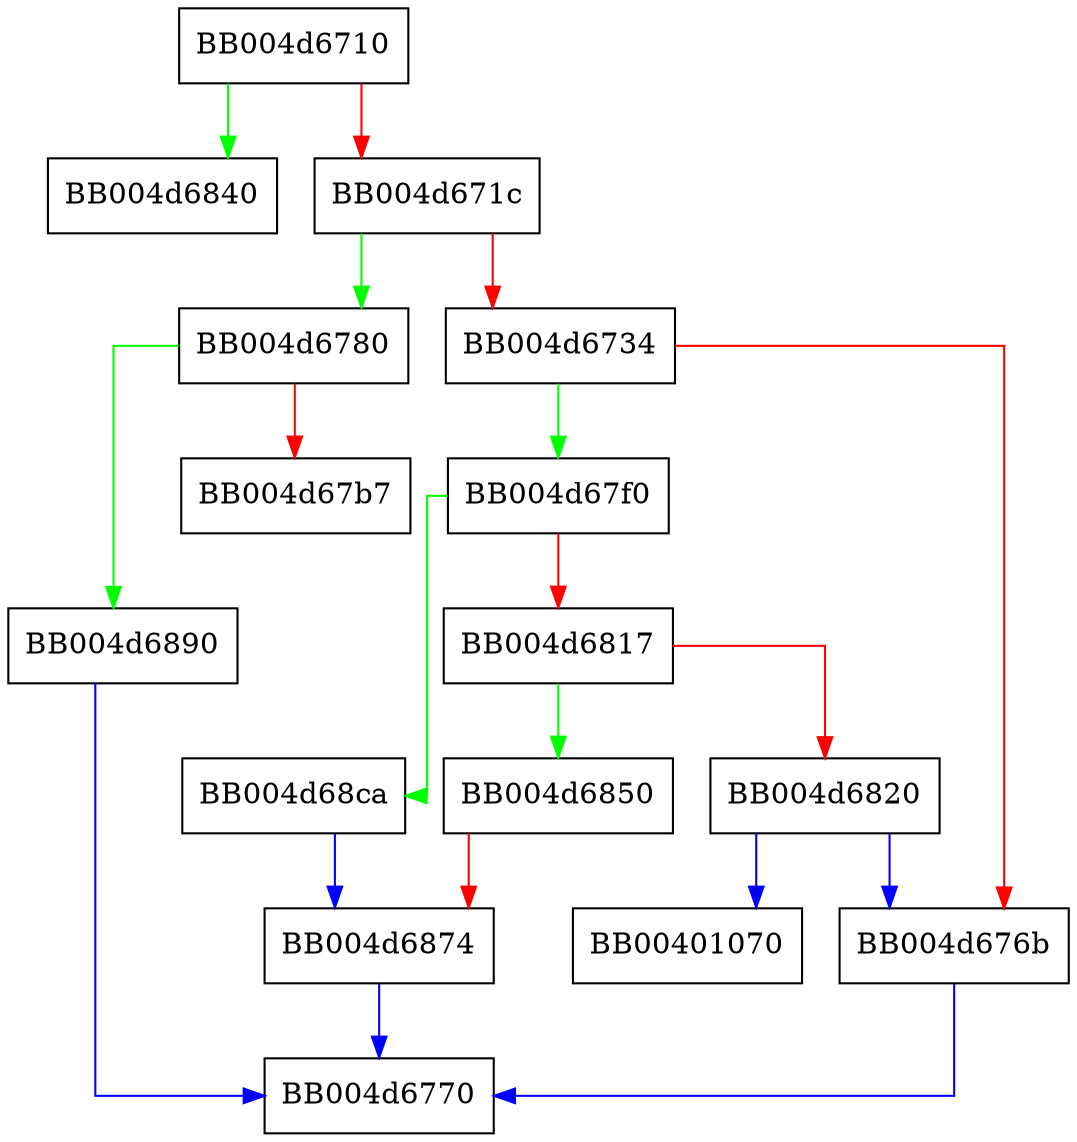 digraph tls_parse_stoc_sct {
  node [shape="box"];
  graph [splines=ortho];
  BB004d6710 -> BB004d6840 [color="green"];
  BB004d6710 -> BB004d671c [color="red"];
  BB004d671c -> BB004d6780 [color="green"];
  BB004d671c -> BB004d6734 [color="red"];
  BB004d6734 -> BB004d67f0 [color="green"];
  BB004d6734 -> BB004d676b [color="red"];
  BB004d676b -> BB004d6770 [color="blue"];
  BB004d6780 -> BB004d6890 [color="green"];
  BB004d6780 -> BB004d67b7 [color="red"];
  BB004d67f0 -> BB004d68ca [color="green"];
  BB004d67f0 -> BB004d6817 [color="red"];
  BB004d6817 -> BB004d6850 [color="green"];
  BB004d6817 -> BB004d6820 [color="red"];
  BB004d6820 -> BB00401070 [color="blue"];
  BB004d6820 -> BB004d676b [color="blue"];
  BB004d6850 -> BB004d6874 [color="red"];
  BB004d6874 -> BB004d6770 [color="blue"];
  BB004d6890 -> BB004d6770 [color="blue"];
  BB004d68ca -> BB004d6874 [color="blue"];
}